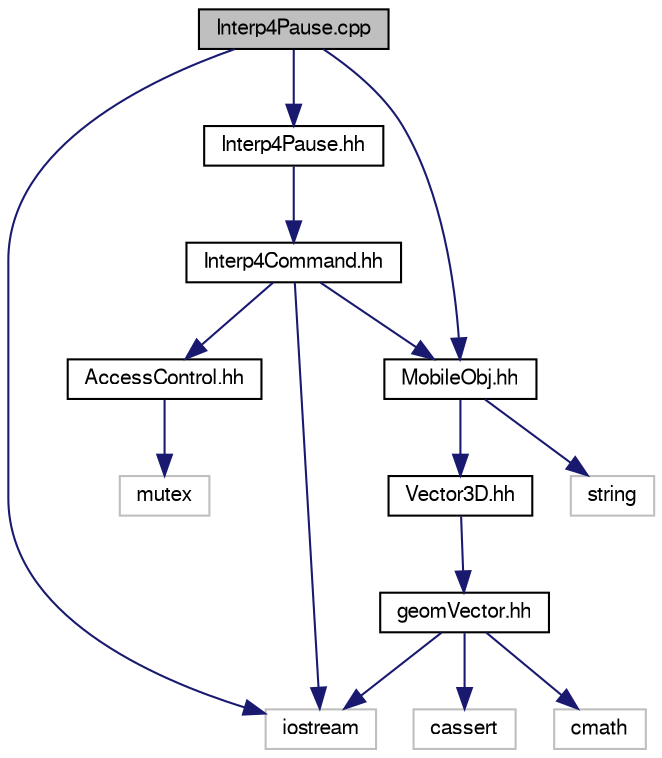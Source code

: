 digraph "Interp4Pause.cpp"
{
  edge [fontname="FreeSans",fontsize="10",labelfontname="FreeSans",labelfontsize="10"];
  node [fontname="FreeSans",fontsize="10",shape=record];
  Node0 [label="Interp4Pause.cpp",height=0.2,width=0.4,color="black", fillcolor="grey75", style="filled", fontcolor="black"];
  Node0 -> Node1 [color="midnightblue",fontsize="10",style="solid",fontname="FreeSans"];
  Node1 [label="iostream",height=0.2,width=0.4,color="grey75", fillcolor="white", style="filled"];
  Node0 -> Node2 [color="midnightblue",fontsize="10",style="solid",fontname="FreeSans"];
  Node2 [label="Interp4Pause.hh",height=0.2,width=0.4,color="black", fillcolor="white", style="filled",URL="$Interp4Pause_8hh.html",tooltip="Definicja klasy Interp4Pause. "];
  Node2 -> Node3 [color="midnightblue",fontsize="10",style="solid",fontname="FreeSans"];
  Node3 [label="Interp4Command.hh",height=0.2,width=0.4,color="black", fillcolor="white", style="filled",URL="$Interp4Command_8hh.html",tooltip="Definicja klasy Interp4Command. "];
  Node3 -> Node1 [color="midnightblue",fontsize="10",style="solid",fontname="FreeSans"];
  Node3 -> Node4 [color="midnightblue",fontsize="10",style="solid",fontname="FreeSans"];
  Node4 [label="MobileObj.hh",height=0.2,width=0.4,color="black", fillcolor="white", style="filled",URL="$MobileObj_8hh.html",tooltip="Zawiera definicję klasy MobileObj. "];
  Node4 -> Node5 [color="midnightblue",fontsize="10",style="solid",fontname="FreeSans"];
  Node5 [label="string",height=0.2,width=0.4,color="grey75", fillcolor="white", style="filled"];
  Node4 -> Node6 [color="midnightblue",fontsize="10",style="solid",fontname="FreeSans"];
  Node6 [label="Vector3D.hh",height=0.2,width=0.4,color="black", fillcolor="white", style="filled",URL="$Vector3D_8hh.html",tooltip="Deklaracja instacji szablonu geom::Vector. "];
  Node6 -> Node7 [color="midnightblue",fontsize="10",style="solid",fontname="FreeSans"];
  Node7 [label="geomVector.hh",height=0.2,width=0.4,color="black", fillcolor="white", style="filled",URL="$geomVector_8hh.html",tooltip="Definicja szablonu wektora N-wymiarowego. "];
  Node7 -> Node1 [color="midnightblue",fontsize="10",style="solid",fontname="FreeSans"];
  Node7 -> Node8 [color="midnightblue",fontsize="10",style="solid",fontname="FreeSans"];
  Node8 [label="cmath",height=0.2,width=0.4,color="grey75", fillcolor="white", style="filled"];
  Node7 -> Node9 [color="midnightblue",fontsize="10",style="solid",fontname="FreeSans"];
  Node9 [label="cassert",height=0.2,width=0.4,color="grey75", fillcolor="white", style="filled"];
  Node3 -> Node10 [color="midnightblue",fontsize="10",style="solid",fontname="FreeSans"];
  Node10 [label="AccessControl.hh",height=0.2,width=0.4,color="black", fillcolor="white", style="filled",URL="$AccessControl_8hh.html",tooltip="Zawiera definicję klasy AccessControl. "];
  Node10 -> Node11 [color="midnightblue",fontsize="10",style="solid",fontname="FreeSans"];
  Node11 [label="mutex",height=0.2,width=0.4,color="grey75", fillcolor="white", style="filled"];
  Node0 -> Node4 [color="midnightblue",fontsize="10",style="solid",fontname="FreeSans"];
}
